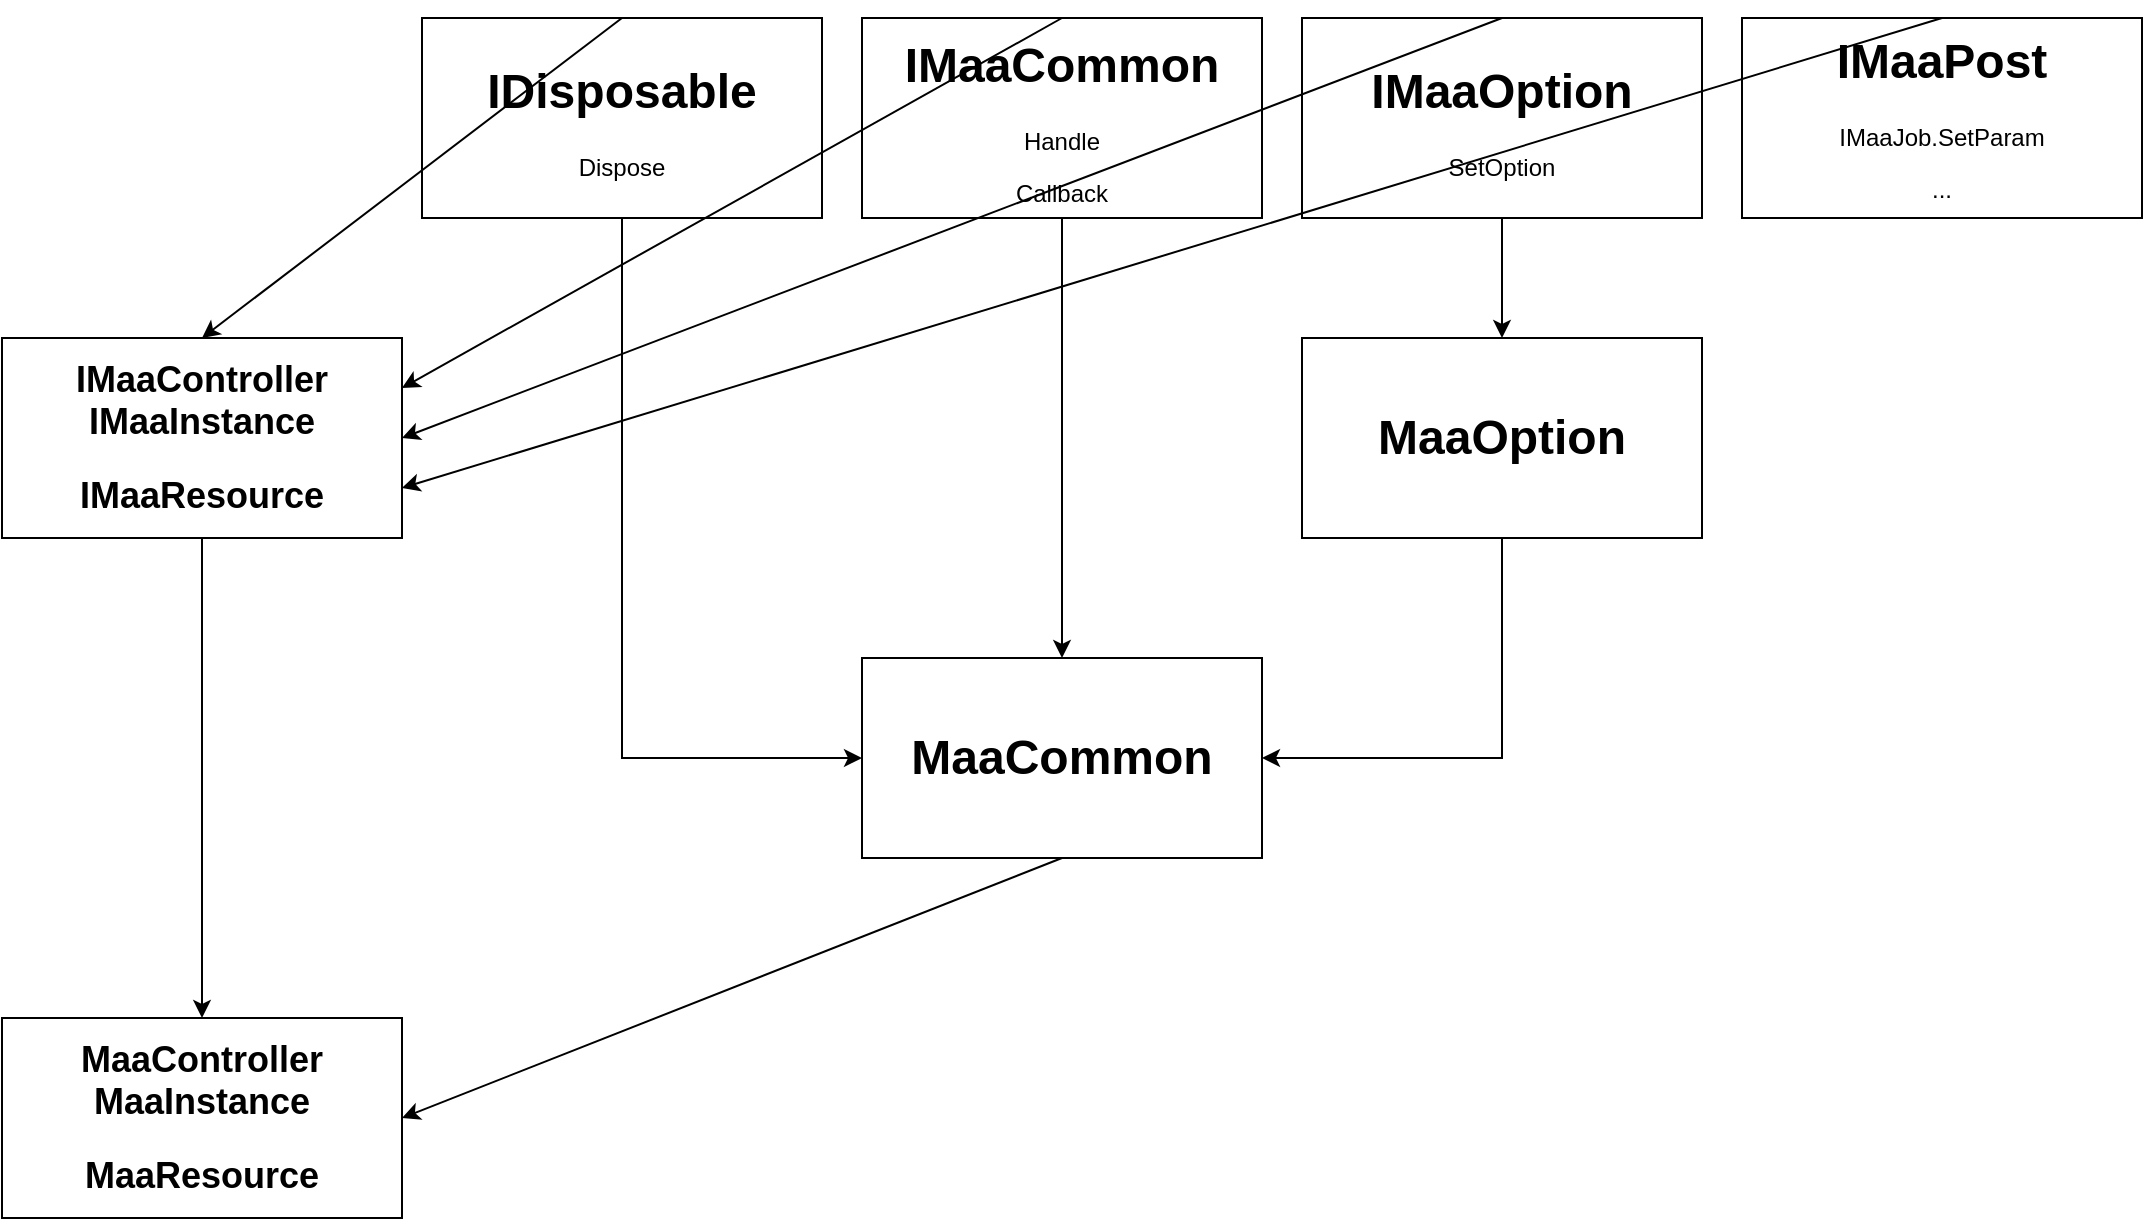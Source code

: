 <mxfile version="22.1.3" type="github">
  <diagram name="第 1 页" id="cIwJofdsYep9ioO_ulnx">
    <mxGraphModel dx="3093" dy="822" grid="1" gridSize="10" guides="1" tooltips="1" connect="1" arrows="1" fold="1" page="1" pageScale="1" pageWidth="827" pageHeight="1169" math="0" shadow="0">
      <root>
        <mxCell id="0" />
        <mxCell id="1" parent="0" />
        <mxCell id="JJ1opr2XN2AXkkUTquU8-1" value="&lt;h1&gt;IMaaCommon&lt;/h1&gt;&lt;p&gt;Handle&lt;/p&gt;&lt;p&gt;Callback&lt;/p&gt;" style="rounded=0;whiteSpace=wrap;html=1;" vertex="1" parent="1">
          <mxGeometry x="160" y="240" width="200" height="100" as="geometry" />
        </mxCell>
        <mxCell id="JJ1opr2XN2AXkkUTquU8-2" value="&lt;h1&gt;IMaaOption&lt;/h1&gt;&lt;p&gt;SetOption&lt;/p&gt;" style="rounded=0;whiteSpace=wrap;html=1;" vertex="1" parent="1">
          <mxGeometry x="380" y="240" width="200" height="100" as="geometry" />
        </mxCell>
        <mxCell id="JJ1opr2XN2AXkkUTquU8-4" value="&lt;h1 style=&quot;border-color: var(--border-color);&quot;&gt;IMaaPost&lt;/h1&gt;&lt;h1&gt;&lt;p style=&quot;border-color: var(--border-color); font-size: 12px; font-weight: 400;&quot;&gt;IMaaJob.SetParam&lt;/p&gt;&lt;p style=&quot;border-color: var(--border-color); font-size: 12px; font-weight: 400;&quot;&gt;...&lt;/p&gt;&lt;/h1&gt;" style="rounded=0;whiteSpace=wrap;html=1;" vertex="1" parent="1">
          <mxGeometry x="600" y="240" width="200" height="100" as="geometry" />
        </mxCell>
        <mxCell id="JJ1opr2XN2AXkkUTquU8-5" value="&lt;h1&gt;IDisposable&lt;/h1&gt;&lt;p&gt;Dispose&lt;br&gt;&lt;/p&gt;" style="rounded=0;whiteSpace=wrap;html=1;" vertex="1" parent="1">
          <mxGeometry x="-60" y="240" width="200" height="100" as="geometry" />
        </mxCell>
        <mxCell id="JJ1opr2XN2AXkkUTquU8-6" value="&lt;h1&gt;MaaCommon&lt;/h1&gt;" style="rounded=0;whiteSpace=wrap;html=1;" vertex="1" parent="1">
          <mxGeometry x="160" y="560" width="200" height="100" as="geometry" />
        </mxCell>
        <mxCell id="JJ1opr2XN2AXkkUTquU8-7" value="&lt;h1&gt;MaaOption&lt;/h1&gt;" style="rounded=0;whiteSpace=wrap;html=1;" vertex="1" parent="1">
          <mxGeometry x="380" y="400" width="200" height="100" as="geometry" />
        </mxCell>
        <mxCell id="JJ1opr2XN2AXkkUTquU8-8" value="" style="endArrow=classic;html=1;rounded=0;entryX=0.5;entryY=0;entryDx=0;entryDy=0;exitX=0.5;exitY=1;exitDx=0;exitDy=0;" edge="1" parent="1" source="JJ1opr2XN2AXkkUTquU8-2" target="JJ1opr2XN2AXkkUTquU8-7">
          <mxGeometry width="50" height="50" relative="1" as="geometry">
            <mxPoint x="390" y="500" as="sourcePoint" />
            <mxPoint x="440" y="450" as="targetPoint" />
          </mxGeometry>
        </mxCell>
        <mxCell id="JJ1opr2XN2AXkkUTquU8-9" value="" style="endArrow=classic;html=1;rounded=0;exitX=0.5;exitY=1;exitDx=0;exitDy=0;entryX=0.5;entryY=0;entryDx=0;entryDy=0;" edge="1" parent="1" source="JJ1opr2XN2AXkkUTquU8-1" target="JJ1opr2XN2AXkkUTquU8-6">
          <mxGeometry width="50" height="50" relative="1" as="geometry">
            <mxPoint x="260" y="390" as="sourcePoint" />
            <mxPoint x="310" y="340" as="targetPoint" />
          </mxGeometry>
        </mxCell>
        <mxCell id="JJ1opr2XN2AXkkUTquU8-10" value="" style="endArrow=classic;html=1;rounded=0;exitX=0.5;exitY=1;exitDx=0;exitDy=0;entryX=1;entryY=0.5;entryDx=0;entryDy=0;" edge="1" parent="1" source="JJ1opr2XN2AXkkUTquU8-7" target="JJ1opr2XN2AXkkUTquU8-6">
          <mxGeometry width="50" height="50" relative="1" as="geometry">
            <mxPoint x="510" y="620" as="sourcePoint" />
            <mxPoint x="560" y="570" as="targetPoint" />
            <Array as="points">
              <mxPoint x="480" y="610" />
            </Array>
          </mxGeometry>
        </mxCell>
        <mxCell id="JJ1opr2XN2AXkkUTquU8-11" value="" style="endArrow=classic;html=1;rounded=0;exitX=0.5;exitY=1;exitDx=0;exitDy=0;entryX=0;entryY=0.5;entryDx=0;entryDy=0;" edge="1" parent="1" source="JJ1opr2XN2AXkkUTquU8-5" target="JJ1opr2XN2AXkkUTquU8-6">
          <mxGeometry width="50" height="50" relative="1" as="geometry">
            <mxPoint x="-20" y="540" as="sourcePoint" />
            <mxPoint x="30" y="490" as="targetPoint" />
            <Array as="points">
              <mxPoint x="40" y="610" />
            </Array>
          </mxGeometry>
        </mxCell>
        <mxCell id="JJ1opr2XN2AXkkUTquU8-12" value="&lt;h2&gt;&lt;/h2&gt;&lt;h2&gt;IMaaController&lt;br&gt;IMaaInstance&lt;/h2&gt;&lt;h2&gt;IMaaResource&lt;/h2&gt;" style="rounded=0;whiteSpace=wrap;html=1;spacing=2;" vertex="1" parent="1">
          <mxGeometry x="-270" y="400" width="200" height="100" as="geometry" />
        </mxCell>
        <mxCell id="JJ1opr2XN2AXkkUTquU8-13" value="&lt;h2&gt;&lt;/h2&gt;&lt;h2&gt;MaaController&lt;br&gt;MaaInstance&lt;/h2&gt;&lt;h2&gt;MaaResource&lt;/h2&gt;" style="rounded=0;whiteSpace=wrap;html=1;spacing=2;" vertex="1" parent="1">
          <mxGeometry x="-270" y="740" width="200" height="100" as="geometry" />
        </mxCell>
        <mxCell id="JJ1opr2XN2AXkkUTquU8-14" value="" style="endArrow=classic;html=1;rounded=0;exitX=0.5;exitY=1;exitDx=0;exitDy=0;entryX=0.5;entryY=0;entryDx=0;entryDy=0;" edge="1" parent="1" source="JJ1opr2XN2AXkkUTquU8-12" target="JJ1opr2XN2AXkkUTquU8-13">
          <mxGeometry width="50" height="50" relative="1" as="geometry">
            <mxPoint x="-170" y="670" as="sourcePoint" />
            <mxPoint x="-120" y="620" as="targetPoint" />
          </mxGeometry>
        </mxCell>
        <mxCell id="JJ1opr2XN2AXkkUTquU8-15" value="" style="endArrow=classic;html=1;rounded=0;exitX=0.5;exitY=0;exitDx=0;exitDy=0;entryX=0.5;entryY=0;entryDx=0;entryDy=0;" edge="1" parent="1" source="JJ1opr2XN2AXkkUTquU8-5" target="JJ1opr2XN2AXkkUTquU8-12">
          <mxGeometry width="50" height="50" relative="1" as="geometry">
            <mxPoint x="10" y="200" as="sourcePoint" />
            <mxPoint x="60" y="150" as="targetPoint" />
          </mxGeometry>
        </mxCell>
        <mxCell id="JJ1opr2XN2AXkkUTquU8-16" value="" style="endArrow=classic;html=1;rounded=0;exitX=0.5;exitY=0;exitDx=0;exitDy=0;entryX=1;entryY=0.25;entryDx=0;entryDy=0;" edge="1" parent="1" source="JJ1opr2XN2AXkkUTquU8-1" target="JJ1opr2XN2AXkkUTquU8-12">
          <mxGeometry width="50" height="50" relative="1" as="geometry">
            <mxPoint x="240" y="220" as="sourcePoint" />
            <mxPoint x="290" y="170" as="targetPoint" />
          </mxGeometry>
        </mxCell>
        <mxCell id="JJ1opr2XN2AXkkUTquU8-17" value="" style="endArrow=classic;html=1;rounded=0;exitX=0.5;exitY=0;exitDx=0;exitDy=0;entryX=1;entryY=0.5;entryDx=0;entryDy=0;" edge="1" parent="1" source="JJ1opr2XN2AXkkUTquU8-2" target="JJ1opr2XN2AXkkUTquU8-12">
          <mxGeometry width="50" height="50" relative="1" as="geometry">
            <mxPoint x="470" y="230" as="sourcePoint" />
            <mxPoint x="520" y="180" as="targetPoint" />
          </mxGeometry>
        </mxCell>
        <mxCell id="JJ1opr2XN2AXkkUTquU8-18" value="" style="endArrow=classic;html=1;rounded=0;exitX=0.5;exitY=0;exitDx=0;exitDy=0;entryX=1;entryY=0.75;entryDx=0;entryDy=0;" edge="1" parent="1" source="JJ1opr2XN2AXkkUTquU8-4" target="JJ1opr2XN2AXkkUTquU8-12">
          <mxGeometry width="50" height="50" relative="1" as="geometry">
            <mxPoint x="700" y="230" as="sourcePoint" />
            <mxPoint x="750" y="180" as="targetPoint" />
          </mxGeometry>
        </mxCell>
        <mxCell id="JJ1opr2XN2AXkkUTquU8-19" value="" style="endArrow=classic;html=1;rounded=0;exitX=0.5;exitY=1;exitDx=0;exitDy=0;entryX=1;entryY=0.5;entryDx=0;entryDy=0;" edge="1" parent="1" source="JJ1opr2XN2AXkkUTquU8-6" target="JJ1opr2XN2AXkkUTquU8-13">
          <mxGeometry width="50" height="50" relative="1" as="geometry">
            <mxPoint x="240" y="760" as="sourcePoint" />
            <mxPoint x="290" y="710" as="targetPoint" />
          </mxGeometry>
        </mxCell>
      </root>
    </mxGraphModel>
  </diagram>
</mxfile>
